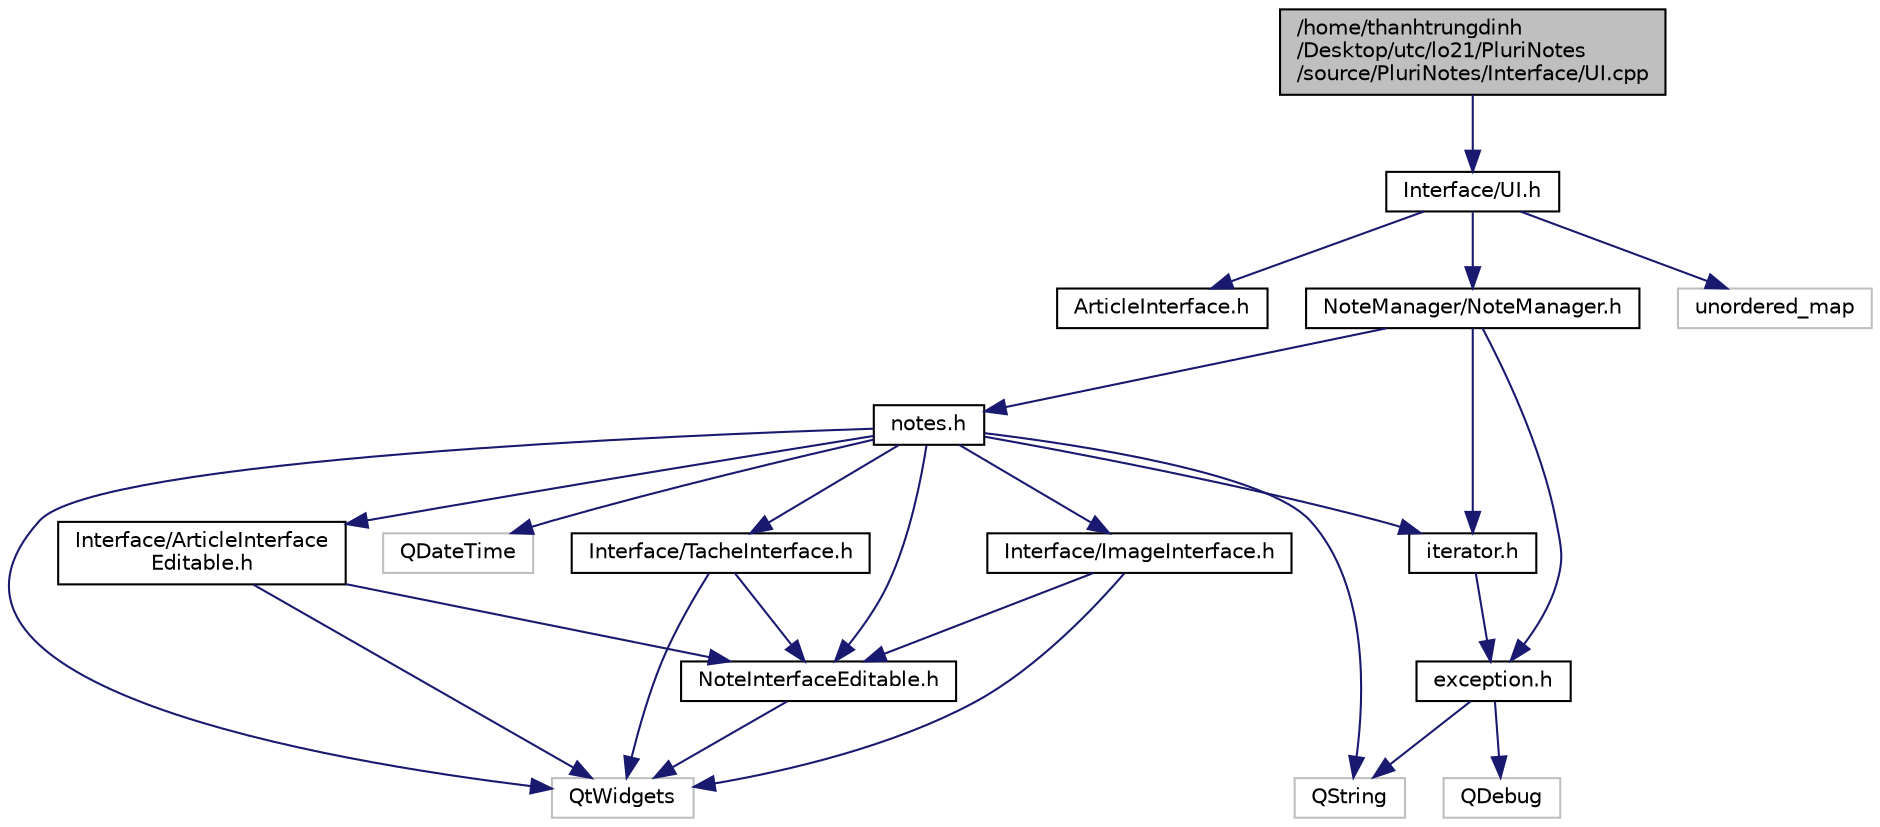 digraph "/home/thanhtrungdinh/Desktop/utc/lo21/PluriNotes/source/PluriNotes/Interface/UI.cpp"
{
  edge [fontname="Helvetica",fontsize="10",labelfontname="Helvetica",labelfontsize="10"];
  node [fontname="Helvetica",fontsize="10",shape=record];
  Node1 [label="/home/thanhtrungdinh\l/Desktop/utc/lo21/PluriNotes\l/source/PluriNotes/Interface/UI.cpp",height=0.2,width=0.4,color="black", fillcolor="grey75", style="filled", fontcolor="black"];
  Node1 -> Node2 [color="midnightblue",fontsize="10",style="solid",fontname="Helvetica"];
  Node2 [label="Interface/UI.h",height=0.2,width=0.4,color="black", fillcolor="white", style="filled",URL="$UI_8h.html"];
  Node2 -> Node3 [color="midnightblue",fontsize="10",style="solid",fontname="Helvetica"];
  Node3 [label="ArticleInterface.h",height=0.2,width=0.4,color="black", fillcolor="white", style="filled",URL="$ArticleInterface_8h.html"];
  Node2 -> Node4 [color="midnightblue",fontsize="10",style="solid",fontname="Helvetica"];
  Node4 [label="NoteManager/NoteManager.h",height=0.2,width=0.4,color="black", fillcolor="white", style="filled",URL="$NoteManager_8h.html"];
  Node4 -> Node5 [color="midnightblue",fontsize="10",style="solid",fontname="Helvetica"];
  Node5 [label="notes.h",height=0.2,width=0.4,color="black", fillcolor="white", style="filled",URL="$notes_8h.html"];
  Node5 -> Node6 [color="midnightblue",fontsize="10",style="solid",fontname="Helvetica"];
  Node6 [label="QString",height=0.2,width=0.4,color="grey75", fillcolor="white", style="filled"];
  Node5 -> Node7 [color="midnightblue",fontsize="10",style="solid",fontname="Helvetica"];
  Node7 [label="QDateTime",height=0.2,width=0.4,color="grey75", fillcolor="white", style="filled"];
  Node5 -> Node8 [color="midnightblue",fontsize="10",style="solid",fontname="Helvetica"];
  Node8 [label="QtWidgets",height=0.2,width=0.4,color="grey75", fillcolor="white", style="filled"];
  Node5 -> Node9 [color="midnightblue",fontsize="10",style="solid",fontname="Helvetica"];
  Node9 [label="iterator.h",height=0.2,width=0.4,color="black", fillcolor="white", style="filled",URL="$iterator_8h.html"];
  Node9 -> Node10 [color="midnightblue",fontsize="10",style="solid",fontname="Helvetica"];
  Node10 [label="exception.h",height=0.2,width=0.4,color="black", fillcolor="white", style="filled",URL="$exception_8h.html"];
  Node10 -> Node6 [color="midnightblue",fontsize="10",style="solid",fontname="Helvetica"];
  Node10 -> Node11 [color="midnightblue",fontsize="10",style="solid",fontname="Helvetica"];
  Node11 [label="QDebug",height=0.2,width=0.4,color="grey75", fillcolor="white", style="filled"];
  Node5 -> Node12 [color="midnightblue",fontsize="10",style="solid",fontname="Helvetica"];
  Node12 [label="Interface/ArticleInterface\lEditable.h",height=0.2,width=0.4,color="black", fillcolor="white", style="filled",URL="$ArticleInterfaceEditable_8h.html"];
  Node12 -> Node8 [color="midnightblue",fontsize="10",style="solid",fontname="Helvetica"];
  Node12 -> Node13 [color="midnightblue",fontsize="10",style="solid",fontname="Helvetica"];
  Node13 [label="NoteInterfaceEditable.h",height=0.2,width=0.4,color="black", fillcolor="white", style="filled",URL="$NoteInterfaceEditable_8h.html"];
  Node13 -> Node8 [color="midnightblue",fontsize="10",style="solid",fontname="Helvetica"];
  Node5 -> Node14 [color="midnightblue",fontsize="10",style="solid",fontname="Helvetica"];
  Node14 [label="Interface/TacheInterface.h",height=0.2,width=0.4,color="black", fillcolor="white", style="filled",URL="$TacheInterface_8h.html"];
  Node14 -> Node8 [color="midnightblue",fontsize="10",style="solid",fontname="Helvetica"];
  Node14 -> Node13 [color="midnightblue",fontsize="10",style="solid",fontname="Helvetica"];
  Node5 -> Node15 [color="midnightblue",fontsize="10",style="solid",fontname="Helvetica"];
  Node15 [label="Interface/ImageInterface.h",height=0.2,width=0.4,color="black", fillcolor="white", style="filled",URL="$ImageInterface_8h.html"];
  Node15 -> Node8 [color="midnightblue",fontsize="10",style="solid",fontname="Helvetica"];
  Node15 -> Node13 [color="midnightblue",fontsize="10",style="solid",fontname="Helvetica"];
  Node5 -> Node13 [color="midnightblue",fontsize="10",style="solid",fontname="Helvetica"];
  Node4 -> Node9 [color="midnightblue",fontsize="10",style="solid",fontname="Helvetica"];
  Node4 -> Node10 [color="midnightblue",fontsize="10",style="solid",fontname="Helvetica"];
  Node2 -> Node16 [color="midnightblue",fontsize="10",style="solid",fontname="Helvetica"];
  Node16 [label="unordered_map",height=0.2,width=0.4,color="grey75", fillcolor="white", style="filled"];
}

